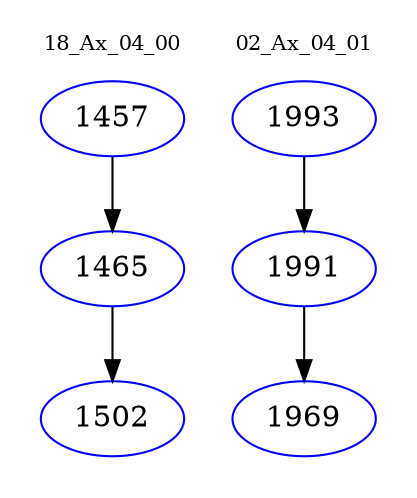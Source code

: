 digraph{
subgraph cluster_0 {
color = white
label = "18_Ax_04_00";
fontsize=10;
T0_1457 [label="1457", color="blue"]
T0_1457 -> T0_1465 [color="black"]
T0_1465 [label="1465", color="blue"]
T0_1465 -> T0_1502 [color="black"]
T0_1502 [label="1502", color="blue"]
}
subgraph cluster_1 {
color = white
label = "02_Ax_04_01";
fontsize=10;
T1_1993 [label="1993", color="blue"]
T1_1993 -> T1_1991 [color="black"]
T1_1991 [label="1991", color="blue"]
T1_1991 -> T1_1969 [color="black"]
T1_1969 [label="1969", color="blue"]
}
}
